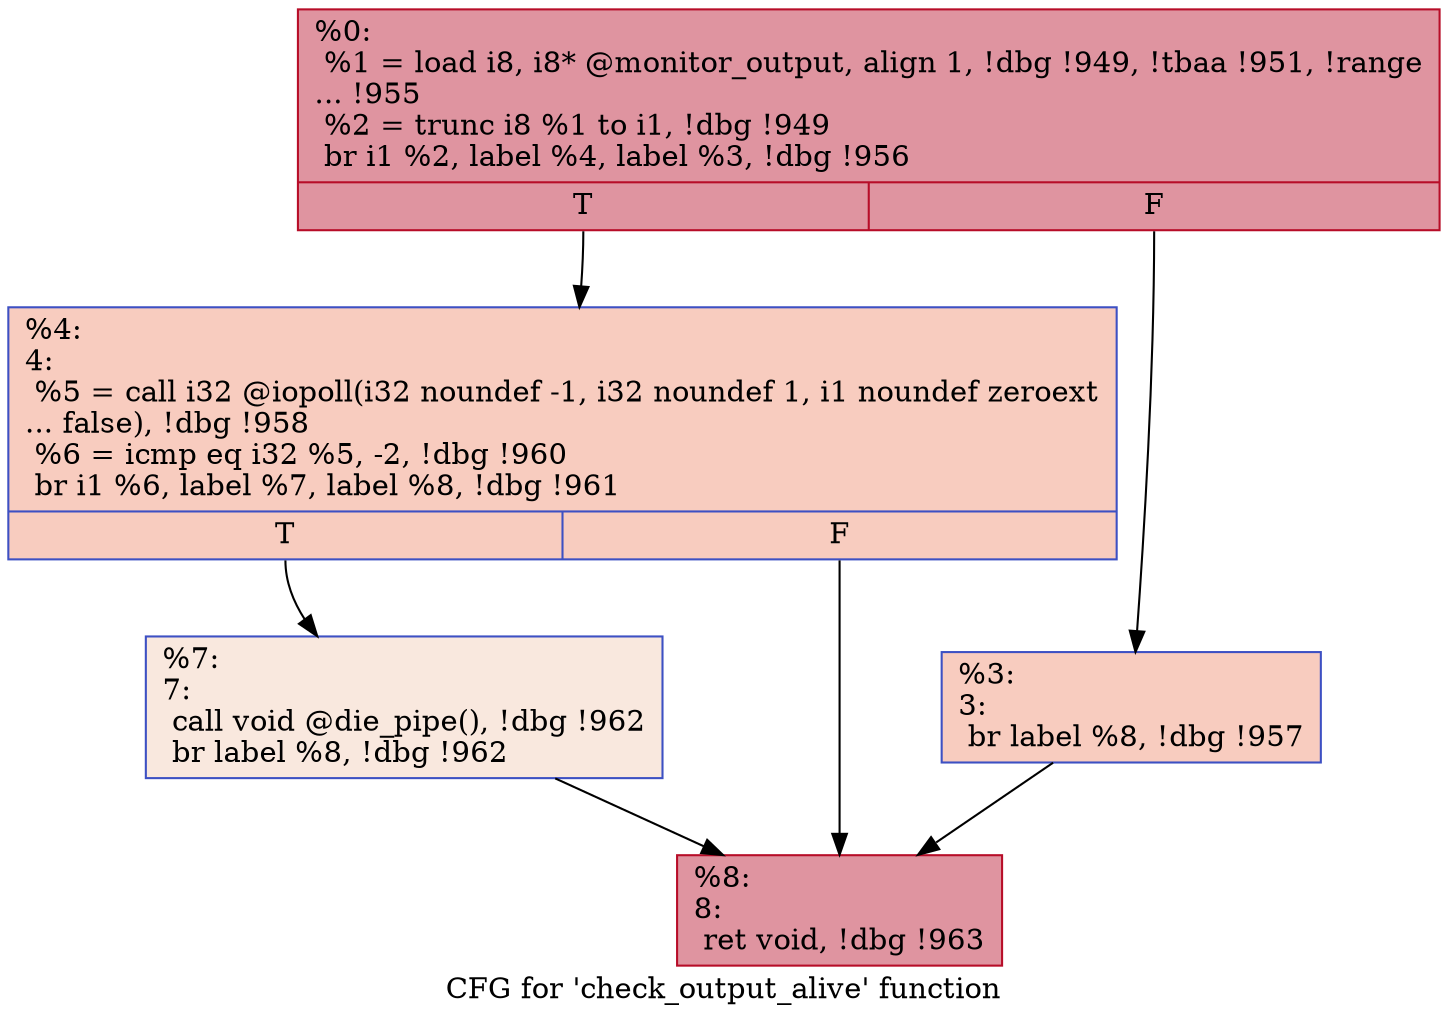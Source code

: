 digraph "CFG for 'check_output_alive' function" {
	label="CFG for 'check_output_alive' function";

	Node0x10bd520 [shape=record,color="#b70d28ff", style=filled, fillcolor="#b70d2870",label="{%0:\l  %1 = load i8, i8* @monitor_output, align 1, !dbg !949, !tbaa !951, !range\l... !955\l  %2 = trunc i8 %1 to i1, !dbg !949\l  br i1 %2, label %4, label %3, !dbg !956\l|{<s0>T|<s1>F}}"];
	Node0x10bd520:s0 -> Node0x10bd6b0;
	Node0x10bd520:s1 -> Node0x10bd660;
	Node0x10bd660 [shape=record,color="#3d50c3ff", style=filled, fillcolor="#f08b6e70",label="{%3:\l3:                                                \l  br label %8, !dbg !957\l}"];
	Node0x10bd660 -> Node0x10bd750;
	Node0x10bd6b0 [shape=record,color="#3d50c3ff", style=filled, fillcolor="#f08b6e70",label="{%4:\l4:                                                \l  %5 = call i32 @iopoll(i32 noundef -1, i32 noundef 1, i1 noundef zeroext\l... false), !dbg !958\l  %6 = icmp eq i32 %5, -2, !dbg !960\l  br i1 %6, label %7, label %8, !dbg !961\l|{<s0>T|<s1>F}}"];
	Node0x10bd6b0:s0 -> Node0x10bd700;
	Node0x10bd6b0:s1 -> Node0x10bd750;
	Node0x10bd700 [shape=record,color="#3d50c3ff", style=filled, fillcolor="#f2cab570",label="{%7:\l7:                                                \l  call void @die_pipe(), !dbg !962\l  br label %8, !dbg !962\l}"];
	Node0x10bd700 -> Node0x10bd750;
	Node0x10bd750 [shape=record,color="#b70d28ff", style=filled, fillcolor="#b70d2870",label="{%8:\l8:                                                \l  ret void, !dbg !963\l}"];
}
